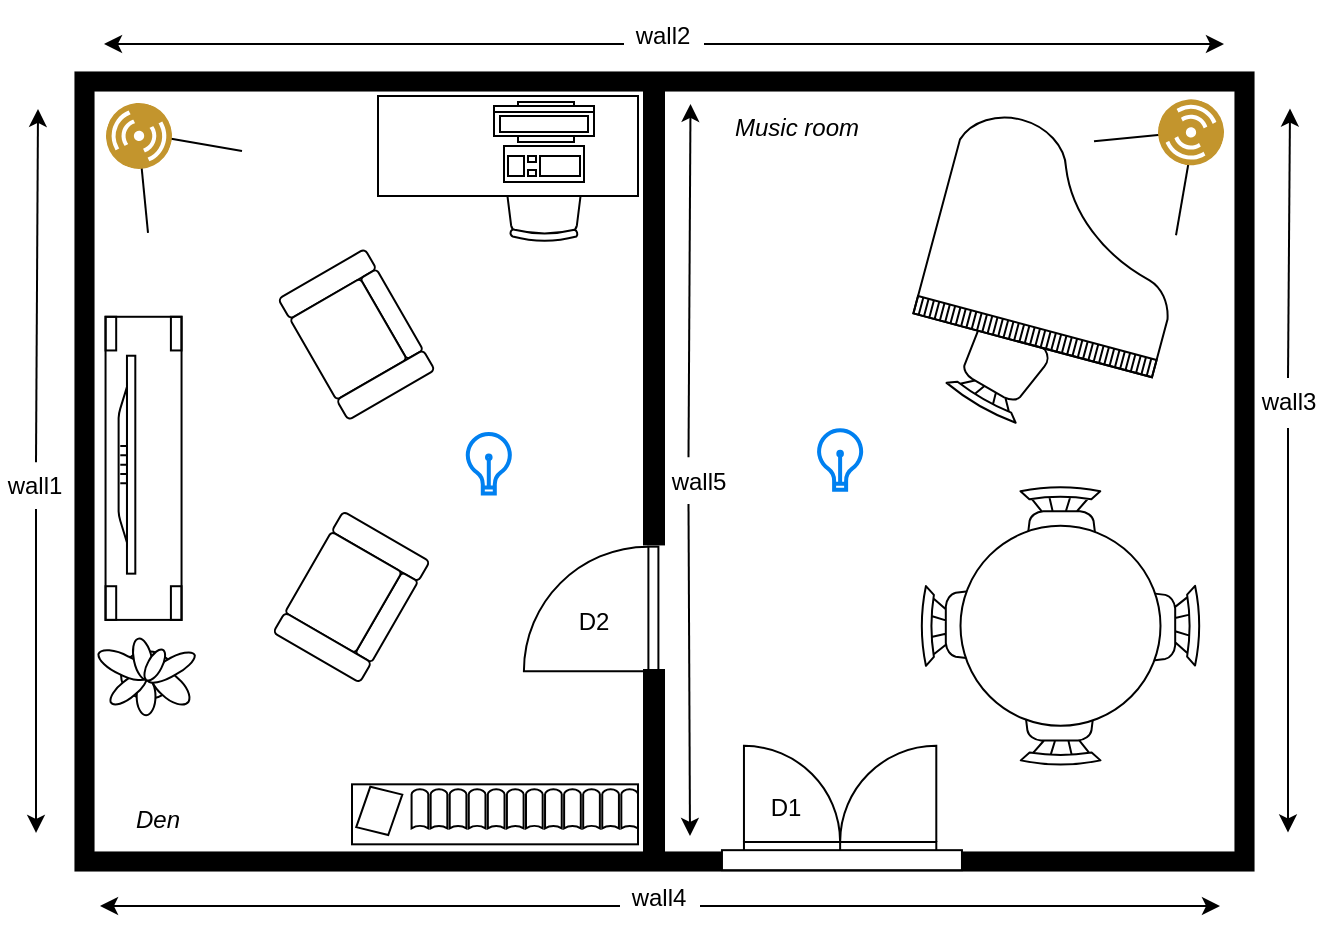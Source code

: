 <mxfile version="22.0.3" type="device">
  <diagram id="qc-cw8mjiicPfDOIfQId" name="Page-1">
    <mxGraphModel dx="1342" dy="1763" grid="1" gridSize="10" guides="1" tooltips="1" connect="1" arrows="1" fold="1" page="1" pageScale="1" pageWidth="800" pageHeight="500" math="0" shadow="0">
      <root>
        <mxCell id="0" />
        <mxCell id="1" parent="0" />
        <mxCell id="RznItZ6FsPS7y6rkY32L-88" value="&lt;i&gt;Den&lt;/i&gt;" style="text;html=1;strokeColor=none;fillColor=none;align=center;verticalAlign=middle;whiteSpace=wrap;rounded=0;fontSize=12;" parent="1" vertex="1">
          <mxGeometry x="120.0" y="-589.89" width="54.26" height="25.05" as="geometry" />
        </mxCell>
        <mxCell id="RznItZ6FsPS7y6rkY32L-2" value="" style="verticalLabelPosition=bottom;html=1;verticalAlign=top;align=center;shape=mxgraph.floorplan.room;fillColor=strokeColor;strokeWidth=0;" parent="1" vertex="1">
          <mxGeometry x="105" y="-951.55" width="590" height="400" as="geometry" />
        </mxCell>
        <mxCell id="7r8yQM-oweqpXDeGi5ox-14" value="&lt;i&gt;Music room&lt;/i&gt;" style="text;html=1;strokeColor=none;fillColor=none;align=center;verticalAlign=middle;whiteSpace=wrap;rounded=0;fontSize=12;" parent="1" vertex="1">
          <mxGeometry x="419.98" y="-935.055" width="93" height="25.051" as="geometry" />
        </mxCell>
        <mxCell id="0M6jd2dRWZS2fC3PjOVr-4" value="" style="verticalLabelPosition=bottom;html=1;verticalAlign=top;align=center;shape=mxgraph.floorplan.wall;fillColor=strokeColor;rotation=90;" parent="1" vertex="1">
          <mxGeometry x="281.25" y="-833.53" width="227.5" height="10" as="geometry" />
        </mxCell>
        <mxCell id="DHhN4xZnDI9eWVdaT0hH-6" value="" style="group;rotation=0;" parent="1" vertex="1" connectable="0">
          <mxGeometry x="89.996" y="-798.83" width="90.14" height="169.41" as="geometry" />
        </mxCell>
        <mxCell id="DHhN4xZnDI9eWVdaT0hH-7" value="" style="verticalLabelPosition=bottom;html=1;verticalAlign=top;align=center;shape=mxgraph.floorplan.table;strokeWidth=1;rotation=-90;container=0;" parent="DHhN4xZnDI9eWVdaT0hH-6" vertex="1">
          <mxGeometry x="-26" y="27" width="151.56" height="38" as="geometry" />
        </mxCell>
        <mxCell id="DHhN4xZnDI9eWVdaT0hH-8" value="" style="verticalLabelPosition=bottom;html=1;verticalAlign=top;align=center;shape=mxgraph.floorplan.flat_tv;strokeWidth=1;rotation=-90;container=0;" parent="DHhN4xZnDI9eWVdaT0hH-6" vertex="1">
          <mxGeometry x="-13" y="40" width="108.966" height="8.35" as="geometry" />
        </mxCell>
        <mxCell id="7r8yQM-oweqpXDeGi5ox-75" value="" style="verticalLabelPosition=bottom;html=1;verticalAlign=top;align=center;shape=mxgraph.floorplan.plant;strokeWidth=1;" parent="DHhN4xZnDI9eWVdaT0hH-6" vertex="1">
          <mxGeometry x="28.784" y="128.83" width="42" height="40.58" as="geometry" />
        </mxCell>
        <mxCell id="7r8yQM-oweqpXDeGi5ox-100" value="" style="group" parent="1" vertex="1" connectable="0">
          <mxGeometry x="301" y="-770" width="44" height="38.8" as="geometry" />
        </mxCell>
        <mxCell id="7r8yQM-oweqpXDeGi5ox-96" value="" style="html=1;verticalLabelPosition=bottom;align=center;labelBackgroundColor=#ffffff;verticalAlign=top;strokeWidth=2;strokeColor=#0080F0;shadow=0;dashed=0;shape=mxgraph.ios7.icons.lightbulb;" parent="7r8yQM-oweqpXDeGi5ox-100" vertex="1">
          <mxGeometry width="22.8" height="29.7" as="geometry" />
        </mxCell>
        <mxCell id="0M6jd2dRWZS2fC3PjOVr-21" value="" style="group;rotation=-180;" parent="1" vertex="1" connectable="0">
          <mxGeometry x="267" y="-939" width="120" height="70" as="geometry" />
        </mxCell>
        <mxCell id="0M6jd2dRWZS2fC3PjOVr-17" value="" style="verticalLabelPosition=bottom;html=1;verticalAlign=top;align=center;shape=mxgraph.floorplan.office_chair;shadow=0;rotation=-180;" parent="0M6jd2dRWZS2fC3PjOVr-21" vertex="1">
          <mxGeometry x="53" y="30" width="40" height="43" as="geometry" />
        </mxCell>
        <mxCell id="0M6jd2dRWZS2fC3PjOVr-18" value="" style="shape=rect;shadow=0;html=1;rotation=-180;" parent="0M6jd2dRWZS2fC3PjOVr-21" vertex="1">
          <mxGeometry x="-10" width="130" height="50" as="geometry" />
        </mxCell>
        <mxCell id="0M6jd2dRWZS2fC3PjOVr-19" value="" style="verticalLabelPosition=bottom;html=1;verticalAlign=top;align=center;shape=mxgraph.floorplan.workstation;shadow=0;flipV=1;rotation=-180;" parent="0M6jd2dRWZS2fC3PjOVr-21" vertex="1">
          <mxGeometry x="48" y="3" width="50" height="40" as="geometry" />
        </mxCell>
        <mxCell id="0M6jd2dRWZS2fC3PjOVr-24" value="" style="verticalLabelPosition=bottom;html=1;verticalAlign=top;align=center;shape=mxgraph.floorplan.doorRight;aspect=fixed;strokeWidth=1;rotation=-90;flipH=1;flipV=1;" parent="1" vertex="1">
          <mxGeometry x="333" y="-715.62" width="62.25" height="66.15" as="geometry" />
        </mxCell>
        <mxCell id="0M6jd2dRWZS2fC3PjOVr-25" value="" style="verticalLabelPosition=bottom;html=1;verticalAlign=top;align=center;shape=mxgraph.floorplan.wall;fillColor=strokeColor;rotation=90;" parent="1" vertex="1">
          <mxGeometry x="345.32" y="-607.31" width="99.37" height="10" as="geometry" />
        </mxCell>
        <mxCell id="0M6jd2dRWZS2fC3PjOVr-27" value="D2" style="text;html=1;strokeColor=none;fillColor=none;align=center;verticalAlign=middle;whiteSpace=wrap;rounded=0;fontSize=12;rotation=0;" parent="1" vertex="1">
          <mxGeometry x="335.25" y="-688.55" width="60" height="25.05" as="geometry" />
        </mxCell>
        <mxCell id="vrruzYlt1HzjlDkKj_sJ-4" value="" style="group" parent="1" vertex="1" connectable="0">
          <mxGeometry x="68" y="-932.55" width="35" height="362" as="geometry" />
        </mxCell>
        <mxCell id="vrruzYlt1HzjlDkKj_sJ-5" value="wall1" style="text;html=1;strokeColor=none;fillColor=none;align=center;verticalAlign=middle;whiteSpace=wrap;rounded=0;fontSize=12;" parent="vrruzYlt1HzjlDkKj_sJ-4" vertex="1">
          <mxGeometry y="176.13" width="35" height="25.05" as="geometry" />
        </mxCell>
        <mxCell id="vrruzYlt1HzjlDkKj_sJ-6" value="" style="endArrow=classic;html=1;rounded=0;" parent="vrruzYlt1HzjlDkKj_sJ-4" edge="1">
          <mxGeometry width="50" height="50" relative="1" as="geometry">
            <mxPoint x="18" y="176.7" as="sourcePoint" />
            <mxPoint x="19" as="targetPoint" />
          </mxGeometry>
        </mxCell>
        <mxCell id="vrruzYlt1HzjlDkKj_sJ-7" value="" style="endArrow=classic;html=1;rounded=0;" parent="vrruzYlt1HzjlDkKj_sJ-4" edge="1">
          <mxGeometry width="50" height="50" relative="1" as="geometry">
            <mxPoint x="18" y="200.0" as="sourcePoint" />
            <mxPoint x="18" y="362" as="targetPoint" />
          </mxGeometry>
        </mxCell>
        <mxCell id="vrruzYlt1HzjlDkKj_sJ-8" value="" style="group;rotation=90;" parent="1" vertex="1" connectable="0">
          <mxGeometry x="384.98" y="-1150" width="35" height="362" as="geometry" />
        </mxCell>
        <mxCell id="vrruzYlt1HzjlDkKj_sJ-9" value="wall2" style="text;html=1;strokeColor=none;fillColor=none;align=center;verticalAlign=middle;whiteSpace=wrap;rounded=0;fontSize=12;rotation=0;" parent="vrruzYlt1HzjlDkKj_sJ-8" vertex="1">
          <mxGeometry x="-3" y="168" width="35" height="25.05" as="geometry" />
        </mxCell>
        <mxCell id="vrruzYlt1HzjlDkKj_sJ-10" value="" style="endArrow=classic;html=1;rounded=0;" parent="vrruzYlt1HzjlDkKj_sJ-8" edge="1">
          <mxGeometry width="50" height="50" relative="1" as="geometry">
            <mxPoint x="35.02" y="185" as="sourcePoint" />
            <mxPoint x="295.02" y="185" as="targetPoint" />
          </mxGeometry>
        </mxCell>
        <mxCell id="vrruzYlt1HzjlDkKj_sJ-11" value="" style="endArrow=classic;html=1;rounded=0;" parent="vrruzYlt1HzjlDkKj_sJ-8" edge="1">
          <mxGeometry width="50" height="50" relative="1" as="geometry">
            <mxPoint x="-4.98" y="185" as="sourcePoint" />
            <mxPoint x="-264.98" y="185" as="targetPoint" />
          </mxGeometry>
        </mxCell>
        <mxCell id="vrruzYlt1HzjlDkKj_sJ-12" value="" style="endArrow=classic;html=1;rounded=0;" parent="1" edge="1">
          <mxGeometry width="50" height="50" relative="1" as="geometry">
            <mxPoint x="712" y="-798" as="sourcePoint" />
            <mxPoint x="713" y="-932.75" as="targetPoint" />
          </mxGeometry>
        </mxCell>
        <mxCell id="vrruzYlt1HzjlDkKj_sJ-13" value="" style="endArrow=classic;html=1;rounded=0;" parent="1" edge="1">
          <mxGeometry width="50" height="50" relative="1" as="geometry">
            <mxPoint x="712" y="-773" as="sourcePoint" />
            <mxPoint x="712" y="-570.75" as="targetPoint" />
          </mxGeometry>
        </mxCell>
        <mxCell id="vrruzYlt1HzjlDkKj_sJ-14" value="wall3" style="text;html=1;strokeColor=none;fillColor=none;align=center;verticalAlign=middle;whiteSpace=wrap;rounded=0;fontSize=12;" parent="1" vertex="1">
          <mxGeometry x="695" y="-798.62" width="35" height="25.05" as="geometry" />
        </mxCell>
        <mxCell id="vrruzYlt1HzjlDkKj_sJ-15" value="" style="group;rotation=90;" parent="1" vertex="1" connectable="0">
          <mxGeometry x="382.98" y="-719" width="35" height="362" as="geometry" />
        </mxCell>
        <mxCell id="vrruzYlt1HzjlDkKj_sJ-16" value="wall4" style="text;html=1;strokeColor=none;fillColor=none;align=center;verticalAlign=middle;whiteSpace=wrap;rounded=0;fontSize=12;rotation=0;" parent="vrruzYlt1HzjlDkKj_sJ-15" vertex="1">
          <mxGeometry x="-3" y="168" width="35" height="25.05" as="geometry" />
        </mxCell>
        <mxCell id="vrruzYlt1HzjlDkKj_sJ-17" value="" style="endArrow=classic;html=1;rounded=0;" parent="vrruzYlt1HzjlDkKj_sJ-15" edge="1">
          <mxGeometry width="50" height="50" relative="1" as="geometry">
            <mxPoint x="35.02" y="185" as="sourcePoint" />
            <mxPoint x="295.02" y="185" as="targetPoint" />
          </mxGeometry>
        </mxCell>
        <mxCell id="vrruzYlt1HzjlDkKj_sJ-18" value="" style="endArrow=classic;html=1;rounded=0;" parent="vrruzYlt1HzjlDkKj_sJ-15" edge="1">
          <mxGeometry width="50" height="50" relative="1" as="geometry">
            <mxPoint x="-4.98" y="185" as="sourcePoint" />
            <mxPoint x="-264.98" y="185" as="targetPoint" />
          </mxGeometry>
        </mxCell>
        <mxCell id="vrruzYlt1HzjlDkKj_sJ-19" value="" style="group" parent="1" vertex="1" connectable="0">
          <mxGeometry x="394.25" y="-935.05" width="35" height="362" as="geometry" />
        </mxCell>
        <mxCell id="vrruzYlt1HzjlDkKj_sJ-20" value="wall5" style="text;html=1;strokeColor=none;fillColor=none;align=center;verticalAlign=middle;whiteSpace=wrap;rounded=0;fontSize=12;" parent="vrruzYlt1HzjlDkKj_sJ-19" vertex="1">
          <mxGeometry x="6" y="176.13" width="35" height="25.05" as="geometry" />
        </mxCell>
        <mxCell id="vrruzYlt1HzjlDkKj_sJ-21" value="" style="endArrow=classic;html=1;rounded=0;" parent="vrruzYlt1HzjlDkKj_sJ-19" edge="1">
          <mxGeometry width="50" height="50" relative="1" as="geometry">
            <mxPoint x="18" y="176.7" as="sourcePoint" />
            <mxPoint x="19" as="targetPoint" />
          </mxGeometry>
        </mxCell>
        <mxCell id="vrruzYlt1HzjlDkKj_sJ-22" value="" style="endArrow=classic;html=1;rounded=0;" parent="vrruzYlt1HzjlDkKj_sJ-19" edge="1">
          <mxGeometry width="50" height="50" relative="1" as="geometry">
            <mxPoint x="18" y="200.0" as="sourcePoint" />
            <mxPoint x="18.75" y="366.05" as="targetPoint" />
          </mxGeometry>
        </mxCell>
        <mxCell id="tj-8w5dnhXD9nJJyb_HQ-1" value="" style="verticalLabelPosition=bottom;html=1;verticalAlign=top;align=center;shape=mxgraph.floorplan.sofa;rotation=60;" vertex="1" parent="1">
          <mxGeometry x="211.25" y="-844.74" width="70" height="50" as="geometry" />
        </mxCell>
        <mxCell id="tj-8w5dnhXD9nJJyb_HQ-2" value="" style="verticalLabelPosition=bottom;html=1;verticalAlign=top;align=center;shape=mxgraph.floorplan.sofa;rotation=120;" vertex="1" parent="1">
          <mxGeometry x="208.74" y="-713.5" width="70" height="50" as="geometry" />
        </mxCell>
        <mxCell id="7r8yQM-oweqpXDeGi5ox-118" value="" style="group;rotation=-180;direction=north;flipH=0;flipV=1;" parent="1" vertex="1" connectable="0">
          <mxGeometry x="120.0" y="-938.548" width="68.708" height="72.708" as="geometry" />
        </mxCell>
        <mxCell id="7r8yQM-oweqpXDeGi5ox-113" value="" style="endArrow=none;html=1;rounded=0;" parent="7r8yQM-oweqpXDeGi5ox-118" edge="1">
          <mxGeometry width="50" height="50" relative="1" as="geometry">
            <mxPoint x="69" y="27" as="sourcePoint" />
            <mxPoint x="17" y="18" as="targetPoint" />
          </mxGeometry>
        </mxCell>
        <mxCell id="7r8yQM-oweqpXDeGi5ox-114" value="" style="endArrow=none;html=1;rounded=0;" parent="7r8yQM-oweqpXDeGi5ox-118" edge="1">
          <mxGeometry width="50" height="50" relative="1" as="geometry">
            <mxPoint x="22" y="68" as="sourcePoint" />
            <mxPoint x="18" y="27" as="targetPoint" />
          </mxGeometry>
        </mxCell>
        <mxCell id="7r8yQM-oweqpXDeGi5ox-110" value="" style="image;aspect=fixed;perimeter=ellipsePerimeter;html=1;align=center;shadow=0;dashed=0;fontColor=#4277BB;labelBackgroundColor=default;fontSize=12;spacingTop=3;image=img/lib/ibm/users/sensor.svg;rotation=-522;" parent="7r8yQM-oweqpXDeGi5ox-118" vertex="1">
          <mxGeometry x="1" y="3" width="33" height="33" as="geometry" />
        </mxCell>
        <mxCell id="tj-8w5dnhXD9nJJyb_HQ-17" value="" style="verticalLabelPosition=bottom;html=1;verticalAlign=top;align=center;shape=mxgraph.floorplan.chair;rotation=-150;" vertex="1" parent="1">
          <mxGeometry x="548" y="-823.34" width="40" height="42.48" as="geometry" />
        </mxCell>
        <mxCell id="tj-8w5dnhXD9nJJyb_HQ-3" value="" style="group;rotation=180;" vertex="1" connectable="0" parent="1">
          <mxGeometry x="428.98" y="-612.09" width="120" height="59.09" as="geometry" />
        </mxCell>
        <mxCell id="RznItZ6FsPS7y6rkY32L-38" value="" style="verticalLabelPosition=bottom;html=1;verticalAlign=top;align=center;shape=mxgraph.floorplan.doorDouble;aspect=fixed;strokeWidth=1;rotation=-180;" parent="tj-8w5dnhXD9nJJyb_HQ-3" vertex="1">
          <mxGeometry x="11" width="96.17" height="51.09" as="geometry" />
        </mxCell>
        <mxCell id="RznItZ6FsPS7y6rkY32L-39" value="" style="verticalLabelPosition=bottom;html=1;verticalAlign=top;align=center;shape=mxgraph.floorplan.wall;strokeWidth=1;rotation=0;" parent="tj-8w5dnhXD9nJJyb_HQ-3" vertex="1">
          <mxGeometry y="51" width="120" height="8.35" as="geometry" />
        </mxCell>
        <mxCell id="tj-8w5dnhXD9nJJyb_HQ-16" value="" style="verticalLabelPosition=bottom;html=1;verticalAlign=top;align=center;shape=mxgraph.floorplan.piano;rotation=15;" vertex="1" parent="1">
          <mxGeometry x="536.5" y="-920" width="123.5" height="107.52" as="geometry" />
        </mxCell>
        <mxCell id="tj-8w5dnhXD9nJJyb_HQ-20" value="" style="html=1;verticalLabelPosition=bottom;align=center;labelBackgroundColor=#ffffff;verticalAlign=top;strokeWidth=2;strokeColor=#0080F0;shadow=0;dashed=0;shape=mxgraph.ios7.icons.lightbulb;" vertex="1" parent="1">
          <mxGeometry x="476.66" y="-771.83" width="22.8" height="29.7" as="geometry" />
        </mxCell>
        <mxCell id="tj-8w5dnhXD9nJJyb_HQ-21" value="" style="group;rotation=-90;direction=north;flipH=0;flipV=1;" vertex="1" connectable="0" parent="1">
          <mxGeometry x="612" y="-940.358" width="68.708" height="72.708" as="geometry" />
        </mxCell>
        <mxCell id="tj-8w5dnhXD9nJJyb_HQ-22" value="" style="endArrow=none;html=1;rounded=0;" edge="1" parent="tj-8w5dnhXD9nJJyb_HQ-21">
          <mxGeometry width="50" height="50" relative="1" as="geometry">
            <mxPoint x="44" y="71" as="sourcePoint" />
            <mxPoint x="53" y="19" as="targetPoint" />
          </mxGeometry>
        </mxCell>
        <mxCell id="tj-8w5dnhXD9nJJyb_HQ-23" value="" style="endArrow=none;html=1;rounded=0;" edge="1" parent="tj-8w5dnhXD9nJJyb_HQ-21">
          <mxGeometry width="50" height="50" relative="1" as="geometry">
            <mxPoint x="3" y="24" as="sourcePoint" />
            <mxPoint x="44" y="20" as="targetPoint" />
          </mxGeometry>
        </mxCell>
        <mxCell id="tj-8w5dnhXD9nJJyb_HQ-24" value="" style="image;aspect=fixed;perimeter=ellipsePerimeter;html=1;align=center;shadow=0;dashed=0;fontColor=#4277BB;labelBackgroundColor=default;fontSize=12;spacingTop=3;image=img/lib/ibm/users/sensor.svg;rotation=-432;" vertex="1" parent="tj-8w5dnhXD9nJJyb_HQ-21">
          <mxGeometry x="35" y="3" width="33" height="33" as="geometry" />
        </mxCell>
        <mxCell id="tj-8w5dnhXD9nJJyb_HQ-25" value="" style="group" vertex="1" connectable="0" parent="1">
          <mxGeometry x="528.25" y="-744.09" width="140" height="140" as="geometry" />
        </mxCell>
        <mxCell id="tj-8w5dnhXD9nJJyb_HQ-11" value="" style="verticalLabelPosition=bottom;html=1;verticalAlign=top;align=center;shape=mxgraph.floorplan.chair;shadow=0;" vertex="1" parent="tj-8w5dnhXD9nJJyb_HQ-25">
          <mxGeometry x="50" width="40" height="52" as="geometry" />
        </mxCell>
        <mxCell id="tj-8w5dnhXD9nJJyb_HQ-12" value="" style="verticalLabelPosition=bottom;html=1;verticalAlign=top;align=center;shape=mxgraph.floorplan.chair;shadow=0;direction=west;" vertex="1" parent="tj-8w5dnhXD9nJJyb_HQ-25">
          <mxGeometry x="50" y="88" width="40" height="52" as="geometry" />
        </mxCell>
        <mxCell id="tj-8w5dnhXD9nJJyb_HQ-13" value="" style="verticalLabelPosition=bottom;html=1;verticalAlign=top;align=center;shape=mxgraph.floorplan.chair;shadow=0;direction=north;" vertex="1" parent="tj-8w5dnhXD9nJJyb_HQ-25">
          <mxGeometry y="50" width="52" height="40" as="geometry" />
        </mxCell>
        <mxCell id="tj-8w5dnhXD9nJJyb_HQ-14" value="" style="verticalLabelPosition=bottom;html=1;verticalAlign=top;align=center;shape=mxgraph.floorplan.chair;shadow=0;direction=south" vertex="1" parent="tj-8w5dnhXD9nJJyb_HQ-25">
          <mxGeometry x="88" y="50" width="52" height="40" as="geometry" />
        </mxCell>
        <mxCell id="tj-8w5dnhXD9nJJyb_HQ-15" value="" style="shape=ellipse;shadow=0;html=1;" vertex="1" parent="tj-8w5dnhXD9nJJyb_HQ-25">
          <mxGeometry x="20" y="20" width="100" height="100" as="geometry" />
        </mxCell>
        <mxCell id="tj-8w5dnhXD9nJJyb_HQ-26" value="" style="verticalLabelPosition=bottom;html=1;verticalAlign=top;align=center;shape=mxgraph.floorplan.bookcase;rotation=-180;" vertex="1" parent="1">
          <mxGeometry x="244" y="-594.84" width="143" height="30" as="geometry" />
        </mxCell>
        <mxCell id="tj-8w5dnhXD9nJJyb_HQ-27" value="D1" style="text;html=1;strokeColor=none;fillColor=none;align=center;verticalAlign=middle;whiteSpace=wrap;rounded=0;fontSize=12;rotation=0;" vertex="1" parent="1">
          <mxGeometry x="430.98" y="-595.07" width="60" height="25.05" as="geometry" />
        </mxCell>
      </root>
    </mxGraphModel>
  </diagram>
</mxfile>
